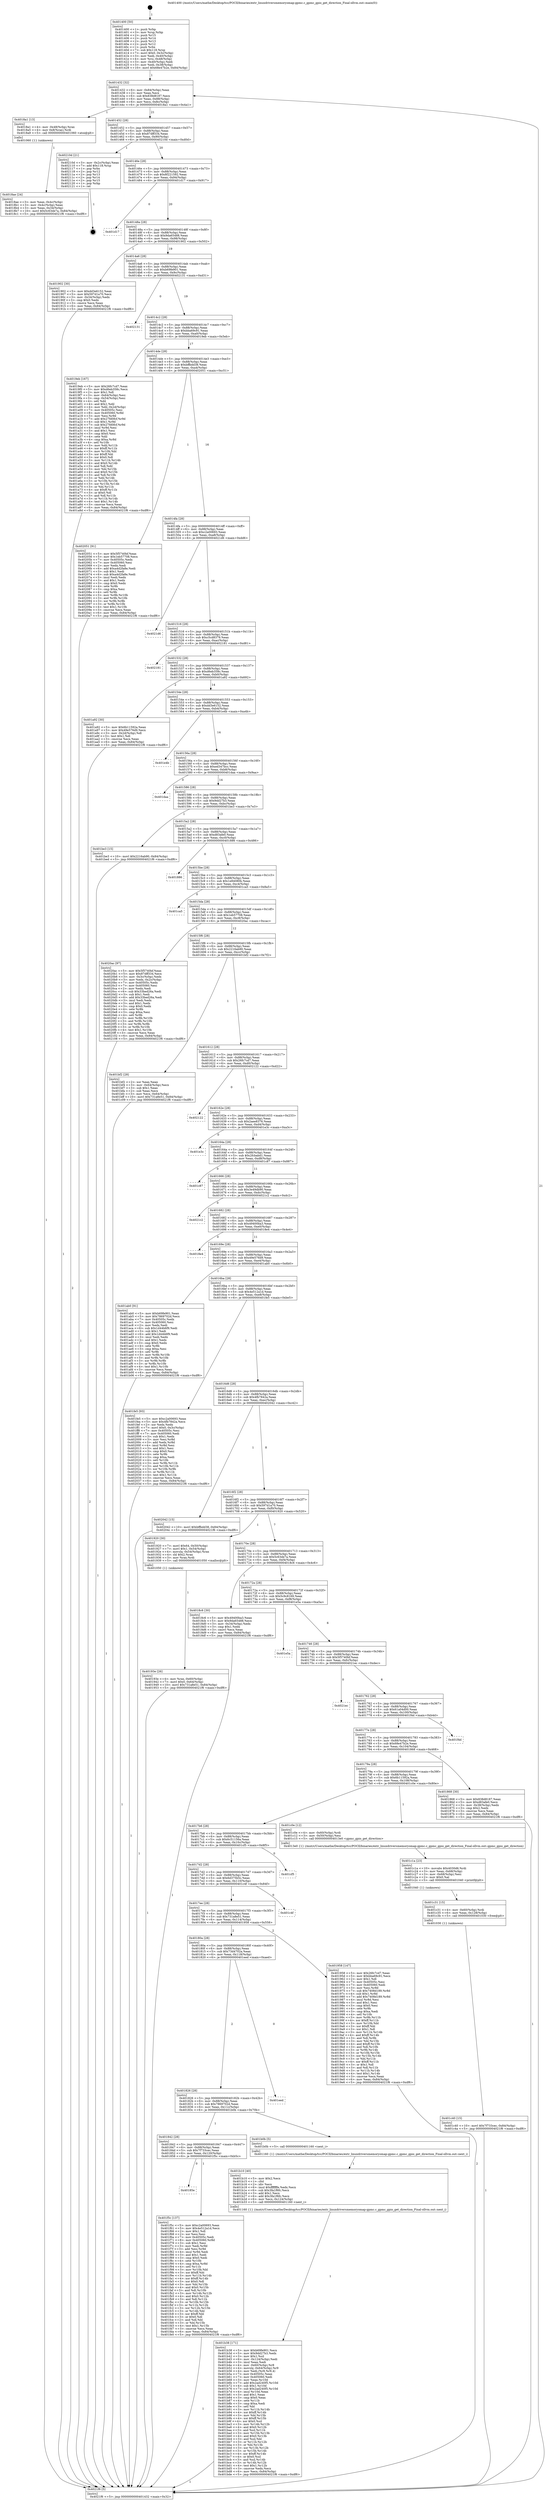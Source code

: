 digraph "0x401400" {
  label = "0x401400 (/mnt/c/Users/mathe/Desktop/tcc/POCII/binaries/extr_linuxdriversmemoryomap-gpmc.c_gpmc_gpio_get_direction_Final-ollvm.out::main(0))"
  labelloc = "t"
  node[shape=record]

  Entry [label="",width=0.3,height=0.3,shape=circle,fillcolor=black,style=filled]
  "0x401432" [label="{
     0x401432 [32]\l
     | [instrs]\l
     &nbsp;&nbsp;0x401432 \<+6\>: mov -0x84(%rbp),%eax\l
     &nbsp;&nbsp;0x401438 \<+2\>: mov %eax,%ecx\l
     &nbsp;&nbsp;0x40143a \<+6\>: sub $0x838d8187,%ecx\l
     &nbsp;&nbsp;0x401440 \<+6\>: mov %eax,-0x88(%rbp)\l
     &nbsp;&nbsp;0x401446 \<+6\>: mov %ecx,-0x8c(%rbp)\l
     &nbsp;&nbsp;0x40144c \<+6\>: je 00000000004018a1 \<main+0x4a1\>\l
  }"]
  "0x4018a1" [label="{
     0x4018a1 [13]\l
     | [instrs]\l
     &nbsp;&nbsp;0x4018a1 \<+4\>: mov -0x48(%rbp),%rax\l
     &nbsp;&nbsp;0x4018a5 \<+4\>: mov 0x8(%rax),%rdi\l
     &nbsp;&nbsp;0x4018a9 \<+5\>: call 0000000000401060 \<atoi@plt\>\l
     | [calls]\l
     &nbsp;&nbsp;0x401060 \{1\} (unknown)\l
  }"]
  "0x401452" [label="{
     0x401452 [28]\l
     | [instrs]\l
     &nbsp;&nbsp;0x401452 \<+5\>: jmp 0000000000401457 \<main+0x57\>\l
     &nbsp;&nbsp;0x401457 \<+6\>: mov -0x88(%rbp),%eax\l
     &nbsp;&nbsp;0x40145d \<+5\>: sub $0x87dff334,%eax\l
     &nbsp;&nbsp;0x401462 \<+6\>: mov %eax,-0x90(%rbp)\l
     &nbsp;&nbsp;0x401468 \<+6\>: je 000000000040210d \<main+0xd0d\>\l
  }"]
  Exit [label="",width=0.3,height=0.3,shape=circle,fillcolor=black,style=filled,peripheries=2]
  "0x40210d" [label="{
     0x40210d [21]\l
     | [instrs]\l
     &nbsp;&nbsp;0x40210d \<+3\>: mov -0x2c(%rbp),%eax\l
     &nbsp;&nbsp;0x402110 \<+7\>: add $0x118,%rsp\l
     &nbsp;&nbsp;0x402117 \<+1\>: pop %rbx\l
     &nbsp;&nbsp;0x402118 \<+2\>: pop %r12\l
     &nbsp;&nbsp;0x40211a \<+2\>: pop %r13\l
     &nbsp;&nbsp;0x40211c \<+2\>: pop %r14\l
     &nbsp;&nbsp;0x40211e \<+2\>: pop %r15\l
     &nbsp;&nbsp;0x402120 \<+1\>: pop %rbp\l
     &nbsp;&nbsp;0x402121 \<+1\>: ret\l
  }"]
  "0x40146e" [label="{
     0x40146e [28]\l
     | [instrs]\l
     &nbsp;&nbsp;0x40146e \<+5\>: jmp 0000000000401473 \<main+0x73\>\l
     &nbsp;&nbsp;0x401473 \<+6\>: mov -0x88(%rbp),%eax\l
     &nbsp;&nbsp;0x401479 \<+5\>: sub $0x8f221592,%eax\l
     &nbsp;&nbsp;0x40147e \<+6\>: mov %eax,-0x94(%rbp)\l
     &nbsp;&nbsp;0x401484 \<+6\>: je 0000000000401d17 \<main+0x917\>\l
  }"]
  "0x40185e" [label="{
     0x40185e\l
  }", style=dashed]
  "0x401d17" [label="{
     0x401d17\l
  }", style=dashed]
  "0x40148a" [label="{
     0x40148a [28]\l
     | [instrs]\l
     &nbsp;&nbsp;0x40148a \<+5\>: jmp 000000000040148f \<main+0x8f\>\l
     &nbsp;&nbsp;0x40148f \<+6\>: mov -0x88(%rbp),%eax\l
     &nbsp;&nbsp;0x401495 \<+5\>: sub $0x9da65488,%eax\l
     &nbsp;&nbsp;0x40149a \<+6\>: mov %eax,-0x98(%rbp)\l
     &nbsp;&nbsp;0x4014a0 \<+6\>: je 0000000000401902 \<main+0x502\>\l
  }"]
  "0x401f5c" [label="{
     0x401f5c [137]\l
     | [instrs]\l
     &nbsp;&nbsp;0x401f5c \<+5\>: mov $0xc2a00693,%eax\l
     &nbsp;&nbsp;0x401f61 \<+5\>: mov $0x4e512a1d,%ecx\l
     &nbsp;&nbsp;0x401f66 \<+2\>: mov $0x1,%dl\l
     &nbsp;&nbsp;0x401f68 \<+2\>: xor %esi,%esi\l
     &nbsp;&nbsp;0x401f6a \<+7\>: mov 0x40505c,%edi\l
     &nbsp;&nbsp;0x401f71 \<+8\>: mov 0x405060,%r8d\l
     &nbsp;&nbsp;0x401f79 \<+3\>: sub $0x1,%esi\l
     &nbsp;&nbsp;0x401f7c \<+3\>: mov %edi,%r9d\l
     &nbsp;&nbsp;0x401f7f \<+3\>: add %esi,%r9d\l
     &nbsp;&nbsp;0x401f82 \<+4\>: imul %r9d,%edi\l
     &nbsp;&nbsp;0x401f86 \<+3\>: and $0x1,%edi\l
     &nbsp;&nbsp;0x401f89 \<+3\>: cmp $0x0,%edi\l
     &nbsp;&nbsp;0x401f8c \<+4\>: sete %r10b\l
     &nbsp;&nbsp;0x401f90 \<+4\>: cmp $0xa,%r8d\l
     &nbsp;&nbsp;0x401f94 \<+4\>: setl %r11b\l
     &nbsp;&nbsp;0x401f98 \<+3\>: mov %r10b,%bl\l
     &nbsp;&nbsp;0x401f9b \<+3\>: xor $0xff,%bl\l
     &nbsp;&nbsp;0x401f9e \<+3\>: mov %r11b,%r14b\l
     &nbsp;&nbsp;0x401fa1 \<+4\>: xor $0xff,%r14b\l
     &nbsp;&nbsp;0x401fa5 \<+3\>: xor $0x0,%dl\l
     &nbsp;&nbsp;0x401fa8 \<+3\>: mov %bl,%r15b\l
     &nbsp;&nbsp;0x401fab \<+4\>: and $0x0,%r15b\l
     &nbsp;&nbsp;0x401faf \<+3\>: and %dl,%r10b\l
     &nbsp;&nbsp;0x401fb2 \<+3\>: mov %r14b,%r12b\l
     &nbsp;&nbsp;0x401fb5 \<+4\>: and $0x0,%r12b\l
     &nbsp;&nbsp;0x401fb9 \<+3\>: and %dl,%r11b\l
     &nbsp;&nbsp;0x401fbc \<+3\>: or %r10b,%r15b\l
     &nbsp;&nbsp;0x401fbf \<+3\>: or %r11b,%r12b\l
     &nbsp;&nbsp;0x401fc2 \<+3\>: xor %r12b,%r15b\l
     &nbsp;&nbsp;0x401fc5 \<+3\>: or %r14b,%bl\l
     &nbsp;&nbsp;0x401fc8 \<+3\>: xor $0xff,%bl\l
     &nbsp;&nbsp;0x401fcb \<+3\>: or $0x0,%dl\l
     &nbsp;&nbsp;0x401fce \<+2\>: and %dl,%bl\l
     &nbsp;&nbsp;0x401fd0 \<+3\>: or %bl,%r15b\l
     &nbsp;&nbsp;0x401fd3 \<+4\>: test $0x1,%r15b\l
     &nbsp;&nbsp;0x401fd7 \<+3\>: cmovne %ecx,%eax\l
     &nbsp;&nbsp;0x401fda \<+6\>: mov %eax,-0x84(%rbp)\l
     &nbsp;&nbsp;0x401fe0 \<+5\>: jmp 00000000004021f6 \<main+0xdf6\>\l
  }"]
  "0x401902" [label="{
     0x401902 [30]\l
     | [instrs]\l
     &nbsp;&nbsp;0x401902 \<+5\>: mov $0xdd3e6152,%eax\l
     &nbsp;&nbsp;0x401907 \<+5\>: mov $0x597d1a70,%ecx\l
     &nbsp;&nbsp;0x40190c \<+3\>: mov -0x34(%rbp),%edx\l
     &nbsp;&nbsp;0x40190f \<+3\>: cmp $0x0,%edx\l
     &nbsp;&nbsp;0x401912 \<+3\>: cmove %ecx,%eax\l
     &nbsp;&nbsp;0x401915 \<+6\>: mov %eax,-0x84(%rbp)\l
     &nbsp;&nbsp;0x40191b \<+5\>: jmp 00000000004021f6 \<main+0xdf6\>\l
  }"]
  "0x4014a6" [label="{
     0x4014a6 [28]\l
     | [instrs]\l
     &nbsp;&nbsp;0x4014a6 \<+5\>: jmp 00000000004014ab \<main+0xab\>\l
     &nbsp;&nbsp;0x4014ab \<+6\>: mov -0x88(%rbp),%eax\l
     &nbsp;&nbsp;0x4014b1 \<+5\>: sub $0xb69fe901,%eax\l
     &nbsp;&nbsp;0x4014b6 \<+6\>: mov %eax,-0x9c(%rbp)\l
     &nbsp;&nbsp;0x4014bc \<+6\>: je 0000000000402131 \<main+0xd31\>\l
  }"]
  "0x401c40" [label="{
     0x401c40 [15]\l
     | [instrs]\l
     &nbsp;&nbsp;0x401c40 \<+10\>: movl $0x7f733cec,-0x84(%rbp)\l
     &nbsp;&nbsp;0x401c4a \<+5\>: jmp 00000000004021f6 \<main+0xdf6\>\l
  }"]
  "0x402131" [label="{
     0x402131\l
  }", style=dashed]
  "0x4014c2" [label="{
     0x4014c2 [28]\l
     | [instrs]\l
     &nbsp;&nbsp;0x4014c2 \<+5\>: jmp 00000000004014c7 \<main+0xc7\>\l
     &nbsp;&nbsp;0x4014c7 \<+6\>: mov -0x88(%rbp),%eax\l
     &nbsp;&nbsp;0x4014cd \<+5\>: sub $0xbba69c91,%eax\l
     &nbsp;&nbsp;0x4014d2 \<+6\>: mov %eax,-0xa0(%rbp)\l
     &nbsp;&nbsp;0x4014d8 \<+6\>: je 00000000004019eb \<main+0x5eb\>\l
  }"]
  "0x401c31" [label="{
     0x401c31 [15]\l
     | [instrs]\l
     &nbsp;&nbsp;0x401c31 \<+4\>: mov -0x60(%rbp),%rdi\l
     &nbsp;&nbsp;0x401c35 \<+6\>: mov %eax,-0x128(%rbp)\l
     &nbsp;&nbsp;0x401c3b \<+5\>: call 0000000000401030 \<free@plt\>\l
     | [calls]\l
     &nbsp;&nbsp;0x401030 \{1\} (unknown)\l
  }"]
  "0x4019eb" [label="{
     0x4019eb [167]\l
     | [instrs]\l
     &nbsp;&nbsp;0x4019eb \<+5\>: mov $0x26fc7cd7,%eax\l
     &nbsp;&nbsp;0x4019f0 \<+5\>: mov $0xd6eb358c,%ecx\l
     &nbsp;&nbsp;0x4019f5 \<+2\>: mov $0x1,%dl\l
     &nbsp;&nbsp;0x4019f7 \<+3\>: mov -0x64(%rbp),%esi\l
     &nbsp;&nbsp;0x4019fa \<+3\>: cmp -0x54(%rbp),%esi\l
     &nbsp;&nbsp;0x4019fd \<+4\>: setl %dil\l
     &nbsp;&nbsp;0x401a01 \<+4\>: and $0x1,%dil\l
     &nbsp;&nbsp;0x401a05 \<+4\>: mov %dil,-0x2d(%rbp)\l
     &nbsp;&nbsp;0x401a09 \<+7\>: mov 0x40505c,%esi\l
     &nbsp;&nbsp;0x401a10 \<+8\>: mov 0x405060,%r8d\l
     &nbsp;&nbsp;0x401a18 \<+3\>: mov %esi,%r9d\l
     &nbsp;&nbsp;0x401a1b \<+7\>: add $0x27fd0fcf,%r9d\l
     &nbsp;&nbsp;0x401a22 \<+4\>: sub $0x1,%r9d\l
     &nbsp;&nbsp;0x401a26 \<+7\>: sub $0x27fd0fcf,%r9d\l
     &nbsp;&nbsp;0x401a2d \<+4\>: imul %r9d,%esi\l
     &nbsp;&nbsp;0x401a31 \<+3\>: and $0x1,%esi\l
     &nbsp;&nbsp;0x401a34 \<+3\>: cmp $0x0,%esi\l
     &nbsp;&nbsp;0x401a37 \<+4\>: sete %dil\l
     &nbsp;&nbsp;0x401a3b \<+4\>: cmp $0xa,%r8d\l
     &nbsp;&nbsp;0x401a3f \<+4\>: setl %r10b\l
     &nbsp;&nbsp;0x401a43 \<+3\>: mov %dil,%r11b\l
     &nbsp;&nbsp;0x401a46 \<+4\>: xor $0xff,%r11b\l
     &nbsp;&nbsp;0x401a4a \<+3\>: mov %r10b,%bl\l
     &nbsp;&nbsp;0x401a4d \<+3\>: xor $0xff,%bl\l
     &nbsp;&nbsp;0x401a50 \<+3\>: xor $0x0,%dl\l
     &nbsp;&nbsp;0x401a53 \<+3\>: mov %r11b,%r14b\l
     &nbsp;&nbsp;0x401a56 \<+4\>: and $0x0,%r14b\l
     &nbsp;&nbsp;0x401a5a \<+3\>: and %dl,%dil\l
     &nbsp;&nbsp;0x401a5d \<+3\>: mov %bl,%r15b\l
     &nbsp;&nbsp;0x401a60 \<+4\>: and $0x0,%r15b\l
     &nbsp;&nbsp;0x401a64 \<+3\>: and %dl,%r10b\l
     &nbsp;&nbsp;0x401a67 \<+3\>: or %dil,%r14b\l
     &nbsp;&nbsp;0x401a6a \<+3\>: or %r10b,%r15b\l
     &nbsp;&nbsp;0x401a6d \<+3\>: xor %r15b,%r14b\l
     &nbsp;&nbsp;0x401a70 \<+3\>: or %bl,%r11b\l
     &nbsp;&nbsp;0x401a73 \<+4\>: xor $0xff,%r11b\l
     &nbsp;&nbsp;0x401a77 \<+3\>: or $0x0,%dl\l
     &nbsp;&nbsp;0x401a7a \<+3\>: and %dl,%r11b\l
     &nbsp;&nbsp;0x401a7d \<+3\>: or %r11b,%r14b\l
     &nbsp;&nbsp;0x401a80 \<+4\>: test $0x1,%r14b\l
     &nbsp;&nbsp;0x401a84 \<+3\>: cmovne %ecx,%eax\l
     &nbsp;&nbsp;0x401a87 \<+6\>: mov %eax,-0x84(%rbp)\l
     &nbsp;&nbsp;0x401a8d \<+5\>: jmp 00000000004021f6 \<main+0xdf6\>\l
  }"]
  "0x4014de" [label="{
     0x4014de [28]\l
     | [instrs]\l
     &nbsp;&nbsp;0x4014de \<+5\>: jmp 00000000004014e3 \<main+0xe3\>\l
     &nbsp;&nbsp;0x4014e3 \<+6\>: mov -0x88(%rbp),%eax\l
     &nbsp;&nbsp;0x4014e9 \<+5\>: sub $0xbffbdd38,%eax\l
     &nbsp;&nbsp;0x4014ee \<+6\>: mov %eax,-0xa4(%rbp)\l
     &nbsp;&nbsp;0x4014f4 \<+6\>: je 0000000000402051 \<main+0xc51\>\l
  }"]
  "0x401c1a" [label="{
     0x401c1a [23]\l
     | [instrs]\l
     &nbsp;&nbsp;0x401c1a \<+10\>: movabs $0x4030d6,%rdi\l
     &nbsp;&nbsp;0x401c24 \<+3\>: mov %eax,-0x68(%rbp)\l
     &nbsp;&nbsp;0x401c27 \<+3\>: mov -0x68(%rbp),%esi\l
     &nbsp;&nbsp;0x401c2a \<+2\>: mov $0x0,%al\l
     &nbsp;&nbsp;0x401c2c \<+5\>: call 0000000000401040 \<printf@plt\>\l
     | [calls]\l
     &nbsp;&nbsp;0x401040 \{1\} (unknown)\l
  }"]
  "0x402051" [label="{
     0x402051 [91]\l
     | [instrs]\l
     &nbsp;&nbsp;0x402051 \<+5\>: mov $0x5f5740bf,%eax\l
     &nbsp;&nbsp;0x402056 \<+5\>: mov $0x1eb57708,%ecx\l
     &nbsp;&nbsp;0x40205b \<+7\>: mov 0x40505c,%edx\l
     &nbsp;&nbsp;0x402062 \<+7\>: mov 0x405060,%esi\l
     &nbsp;&nbsp;0x402069 \<+2\>: mov %edx,%edi\l
     &nbsp;&nbsp;0x40206b \<+6\>: add $0xa4d2fa8e,%edi\l
     &nbsp;&nbsp;0x402071 \<+3\>: sub $0x1,%edi\l
     &nbsp;&nbsp;0x402074 \<+6\>: sub $0xa4d2fa8e,%edi\l
     &nbsp;&nbsp;0x40207a \<+3\>: imul %edi,%edx\l
     &nbsp;&nbsp;0x40207d \<+3\>: and $0x1,%edx\l
     &nbsp;&nbsp;0x402080 \<+3\>: cmp $0x0,%edx\l
     &nbsp;&nbsp;0x402083 \<+4\>: sete %r8b\l
     &nbsp;&nbsp;0x402087 \<+3\>: cmp $0xa,%esi\l
     &nbsp;&nbsp;0x40208a \<+4\>: setl %r9b\l
     &nbsp;&nbsp;0x40208e \<+3\>: mov %r8b,%r10b\l
     &nbsp;&nbsp;0x402091 \<+3\>: and %r9b,%r10b\l
     &nbsp;&nbsp;0x402094 \<+3\>: xor %r9b,%r8b\l
     &nbsp;&nbsp;0x402097 \<+3\>: or %r8b,%r10b\l
     &nbsp;&nbsp;0x40209a \<+4\>: test $0x1,%r10b\l
     &nbsp;&nbsp;0x40209e \<+3\>: cmovne %ecx,%eax\l
     &nbsp;&nbsp;0x4020a1 \<+6\>: mov %eax,-0x84(%rbp)\l
     &nbsp;&nbsp;0x4020a7 \<+5\>: jmp 00000000004021f6 \<main+0xdf6\>\l
  }"]
  "0x4014fa" [label="{
     0x4014fa [28]\l
     | [instrs]\l
     &nbsp;&nbsp;0x4014fa \<+5\>: jmp 00000000004014ff \<main+0xff\>\l
     &nbsp;&nbsp;0x4014ff \<+6\>: mov -0x88(%rbp),%eax\l
     &nbsp;&nbsp;0x401505 \<+5\>: sub $0xc2a00693,%eax\l
     &nbsp;&nbsp;0x40150a \<+6\>: mov %eax,-0xa8(%rbp)\l
     &nbsp;&nbsp;0x401510 \<+6\>: je 00000000004021d6 \<main+0xdd6\>\l
  }"]
  "0x401b38" [label="{
     0x401b38 [171]\l
     | [instrs]\l
     &nbsp;&nbsp;0x401b38 \<+5\>: mov $0xb69fe901,%ecx\l
     &nbsp;&nbsp;0x401b3d \<+5\>: mov $0x9dd27b3,%edx\l
     &nbsp;&nbsp;0x401b42 \<+3\>: mov $0x1,%sil\l
     &nbsp;&nbsp;0x401b45 \<+6\>: mov -0x124(%rbp),%edi\l
     &nbsp;&nbsp;0x401b4b \<+3\>: imul %eax,%edi\l
     &nbsp;&nbsp;0x401b4e \<+4\>: mov -0x60(%rbp),%r8\l
     &nbsp;&nbsp;0x401b52 \<+4\>: movslq -0x64(%rbp),%r9\l
     &nbsp;&nbsp;0x401b56 \<+4\>: mov %edi,(%r8,%r9,4)\l
     &nbsp;&nbsp;0x401b5a \<+7\>: mov 0x40505c,%eax\l
     &nbsp;&nbsp;0x401b61 \<+7\>: mov 0x405060,%edi\l
     &nbsp;&nbsp;0x401b68 \<+3\>: mov %eax,%r10d\l
     &nbsp;&nbsp;0x401b6b \<+7\>: add $0x2ad240f5,%r10d\l
     &nbsp;&nbsp;0x401b72 \<+4\>: sub $0x1,%r10d\l
     &nbsp;&nbsp;0x401b76 \<+7\>: sub $0x2ad240f5,%r10d\l
     &nbsp;&nbsp;0x401b7d \<+4\>: imul %r10d,%eax\l
     &nbsp;&nbsp;0x401b81 \<+3\>: and $0x1,%eax\l
     &nbsp;&nbsp;0x401b84 \<+3\>: cmp $0x0,%eax\l
     &nbsp;&nbsp;0x401b87 \<+4\>: sete %r11b\l
     &nbsp;&nbsp;0x401b8b \<+3\>: cmp $0xa,%edi\l
     &nbsp;&nbsp;0x401b8e \<+3\>: setl %bl\l
     &nbsp;&nbsp;0x401b91 \<+3\>: mov %r11b,%r14b\l
     &nbsp;&nbsp;0x401b94 \<+4\>: xor $0xff,%r14b\l
     &nbsp;&nbsp;0x401b98 \<+3\>: mov %bl,%r15b\l
     &nbsp;&nbsp;0x401b9b \<+4\>: xor $0xff,%r15b\l
     &nbsp;&nbsp;0x401b9f \<+4\>: xor $0x0,%sil\l
     &nbsp;&nbsp;0x401ba3 \<+3\>: mov %r14b,%r12b\l
     &nbsp;&nbsp;0x401ba6 \<+4\>: and $0x0,%r12b\l
     &nbsp;&nbsp;0x401baa \<+3\>: and %sil,%r11b\l
     &nbsp;&nbsp;0x401bad \<+3\>: mov %r15b,%r13b\l
     &nbsp;&nbsp;0x401bb0 \<+4\>: and $0x0,%r13b\l
     &nbsp;&nbsp;0x401bb4 \<+3\>: and %sil,%bl\l
     &nbsp;&nbsp;0x401bb7 \<+3\>: or %r11b,%r12b\l
     &nbsp;&nbsp;0x401bba \<+3\>: or %bl,%r13b\l
     &nbsp;&nbsp;0x401bbd \<+3\>: xor %r13b,%r12b\l
     &nbsp;&nbsp;0x401bc0 \<+3\>: or %r15b,%r14b\l
     &nbsp;&nbsp;0x401bc3 \<+4\>: xor $0xff,%r14b\l
     &nbsp;&nbsp;0x401bc7 \<+4\>: or $0x0,%sil\l
     &nbsp;&nbsp;0x401bcb \<+3\>: and %sil,%r14b\l
     &nbsp;&nbsp;0x401bce \<+3\>: or %r14b,%r12b\l
     &nbsp;&nbsp;0x401bd1 \<+4\>: test $0x1,%r12b\l
     &nbsp;&nbsp;0x401bd5 \<+3\>: cmovne %edx,%ecx\l
     &nbsp;&nbsp;0x401bd8 \<+6\>: mov %ecx,-0x84(%rbp)\l
     &nbsp;&nbsp;0x401bde \<+5\>: jmp 00000000004021f6 \<main+0xdf6\>\l
  }"]
  "0x4021d6" [label="{
     0x4021d6\l
  }", style=dashed]
  "0x401516" [label="{
     0x401516 [28]\l
     | [instrs]\l
     &nbsp;&nbsp;0x401516 \<+5\>: jmp 000000000040151b \<main+0x11b\>\l
     &nbsp;&nbsp;0x40151b \<+6\>: mov -0x88(%rbp),%eax\l
     &nbsp;&nbsp;0x401521 \<+5\>: sub $0xc5cd8379,%eax\l
     &nbsp;&nbsp;0x401526 \<+6\>: mov %eax,-0xac(%rbp)\l
     &nbsp;&nbsp;0x40152c \<+6\>: je 0000000000402181 \<main+0xd81\>\l
  }"]
  "0x401b10" [label="{
     0x401b10 [40]\l
     | [instrs]\l
     &nbsp;&nbsp;0x401b10 \<+5\>: mov $0x2,%ecx\l
     &nbsp;&nbsp;0x401b15 \<+1\>: cltd\l
     &nbsp;&nbsp;0x401b16 \<+2\>: idiv %ecx\l
     &nbsp;&nbsp;0x401b18 \<+6\>: imul $0xfffffffe,%edx,%ecx\l
     &nbsp;&nbsp;0x401b1e \<+6\>: sub $0x3fa1f6fc,%ecx\l
     &nbsp;&nbsp;0x401b24 \<+3\>: add $0x1,%ecx\l
     &nbsp;&nbsp;0x401b27 \<+6\>: add $0x3fa1f6fc,%ecx\l
     &nbsp;&nbsp;0x401b2d \<+6\>: mov %ecx,-0x124(%rbp)\l
     &nbsp;&nbsp;0x401b33 \<+5\>: call 0000000000401160 \<next_i\>\l
     | [calls]\l
     &nbsp;&nbsp;0x401160 \{1\} (/mnt/c/Users/mathe/Desktop/tcc/POCII/binaries/extr_linuxdriversmemoryomap-gpmc.c_gpmc_gpio_get_direction_Final-ollvm.out::next_i)\l
  }"]
  "0x402181" [label="{
     0x402181\l
  }", style=dashed]
  "0x401532" [label="{
     0x401532 [28]\l
     | [instrs]\l
     &nbsp;&nbsp;0x401532 \<+5\>: jmp 0000000000401537 \<main+0x137\>\l
     &nbsp;&nbsp;0x401537 \<+6\>: mov -0x88(%rbp),%eax\l
     &nbsp;&nbsp;0x40153d \<+5\>: sub $0xd6eb358c,%eax\l
     &nbsp;&nbsp;0x401542 \<+6\>: mov %eax,-0xb0(%rbp)\l
     &nbsp;&nbsp;0x401548 \<+6\>: je 0000000000401a92 \<main+0x692\>\l
  }"]
  "0x401842" [label="{
     0x401842 [28]\l
     | [instrs]\l
     &nbsp;&nbsp;0x401842 \<+5\>: jmp 0000000000401847 \<main+0x447\>\l
     &nbsp;&nbsp;0x401847 \<+6\>: mov -0x88(%rbp),%eax\l
     &nbsp;&nbsp;0x40184d \<+5\>: sub $0x7f733cec,%eax\l
     &nbsp;&nbsp;0x401852 \<+6\>: mov %eax,-0x120(%rbp)\l
     &nbsp;&nbsp;0x401858 \<+6\>: je 0000000000401f5c \<main+0xb5c\>\l
  }"]
  "0x401a92" [label="{
     0x401a92 [30]\l
     | [instrs]\l
     &nbsp;&nbsp;0x401a92 \<+5\>: mov $0x6b11592a,%eax\l
     &nbsp;&nbsp;0x401a97 \<+5\>: mov $0x49e576d9,%ecx\l
     &nbsp;&nbsp;0x401a9c \<+3\>: mov -0x2d(%rbp),%dl\l
     &nbsp;&nbsp;0x401a9f \<+3\>: test $0x1,%dl\l
     &nbsp;&nbsp;0x401aa2 \<+3\>: cmovne %ecx,%eax\l
     &nbsp;&nbsp;0x401aa5 \<+6\>: mov %eax,-0x84(%rbp)\l
     &nbsp;&nbsp;0x401aab \<+5\>: jmp 00000000004021f6 \<main+0xdf6\>\l
  }"]
  "0x40154e" [label="{
     0x40154e [28]\l
     | [instrs]\l
     &nbsp;&nbsp;0x40154e \<+5\>: jmp 0000000000401553 \<main+0x153\>\l
     &nbsp;&nbsp;0x401553 \<+6\>: mov -0x88(%rbp),%eax\l
     &nbsp;&nbsp;0x401559 \<+5\>: sub $0xdd3e6152,%eax\l
     &nbsp;&nbsp;0x40155e \<+6\>: mov %eax,-0xb4(%rbp)\l
     &nbsp;&nbsp;0x401564 \<+6\>: je 0000000000401e4b \<main+0xa4b\>\l
  }"]
  "0x401b0b" [label="{
     0x401b0b [5]\l
     | [instrs]\l
     &nbsp;&nbsp;0x401b0b \<+5\>: call 0000000000401160 \<next_i\>\l
     | [calls]\l
     &nbsp;&nbsp;0x401160 \{1\} (/mnt/c/Users/mathe/Desktop/tcc/POCII/binaries/extr_linuxdriversmemoryomap-gpmc.c_gpmc_gpio_get_direction_Final-ollvm.out::next_i)\l
  }"]
  "0x401e4b" [label="{
     0x401e4b\l
  }", style=dashed]
  "0x40156a" [label="{
     0x40156a [28]\l
     | [instrs]\l
     &nbsp;&nbsp;0x40156a \<+5\>: jmp 000000000040156f \<main+0x16f\>\l
     &nbsp;&nbsp;0x40156f \<+6\>: mov -0x88(%rbp),%eax\l
     &nbsp;&nbsp;0x401575 \<+5\>: sub $0xed347bcc,%eax\l
     &nbsp;&nbsp;0x40157a \<+6\>: mov %eax,-0xb8(%rbp)\l
     &nbsp;&nbsp;0x401580 \<+6\>: je 0000000000401daa \<main+0x9aa\>\l
  }"]
  "0x401826" [label="{
     0x401826 [28]\l
     | [instrs]\l
     &nbsp;&nbsp;0x401826 \<+5\>: jmp 000000000040182b \<main+0x42b\>\l
     &nbsp;&nbsp;0x40182b \<+6\>: mov -0x88(%rbp),%eax\l
     &nbsp;&nbsp;0x401831 \<+5\>: sub $0x7869702d,%eax\l
     &nbsp;&nbsp;0x401836 \<+6\>: mov %eax,-0x11c(%rbp)\l
     &nbsp;&nbsp;0x40183c \<+6\>: je 0000000000401b0b \<main+0x70b\>\l
  }"]
  "0x401daa" [label="{
     0x401daa\l
  }", style=dashed]
  "0x401586" [label="{
     0x401586 [28]\l
     | [instrs]\l
     &nbsp;&nbsp;0x401586 \<+5\>: jmp 000000000040158b \<main+0x18b\>\l
     &nbsp;&nbsp;0x40158b \<+6\>: mov -0x88(%rbp),%eax\l
     &nbsp;&nbsp;0x401591 \<+5\>: sub $0x9dd27b3,%eax\l
     &nbsp;&nbsp;0x401596 \<+6\>: mov %eax,-0xbc(%rbp)\l
     &nbsp;&nbsp;0x40159c \<+6\>: je 0000000000401be3 \<main+0x7e3\>\l
  }"]
  "0x401eed" [label="{
     0x401eed\l
  }", style=dashed]
  "0x401be3" [label="{
     0x401be3 [15]\l
     | [instrs]\l
     &nbsp;&nbsp;0x401be3 \<+10\>: movl $0x2216ab90,-0x84(%rbp)\l
     &nbsp;&nbsp;0x401bed \<+5\>: jmp 00000000004021f6 \<main+0xdf6\>\l
  }"]
  "0x4015a2" [label="{
     0x4015a2 [28]\l
     | [instrs]\l
     &nbsp;&nbsp;0x4015a2 \<+5\>: jmp 00000000004015a7 \<main+0x1a7\>\l
     &nbsp;&nbsp;0x4015a7 \<+6\>: mov -0x88(%rbp),%eax\l
     &nbsp;&nbsp;0x4015ad \<+5\>: sub $0xd83afe0,%eax\l
     &nbsp;&nbsp;0x4015b2 \<+6\>: mov %eax,-0xc0(%rbp)\l
     &nbsp;&nbsp;0x4015b8 \<+6\>: je 0000000000401886 \<main+0x486\>\l
  }"]
  "0x40180a" [label="{
     0x40180a [28]\l
     | [instrs]\l
     &nbsp;&nbsp;0x40180a \<+5\>: jmp 000000000040180f \<main+0x40f\>\l
     &nbsp;&nbsp;0x40180f \<+6\>: mov -0x88(%rbp),%eax\l
     &nbsp;&nbsp;0x401815 \<+5\>: sub $0x73d4702a,%eax\l
     &nbsp;&nbsp;0x40181a \<+6\>: mov %eax,-0x118(%rbp)\l
     &nbsp;&nbsp;0x401820 \<+6\>: je 0000000000401eed \<main+0xaed\>\l
  }"]
  "0x401886" [label="{
     0x401886\l
  }", style=dashed]
  "0x4015be" [label="{
     0x4015be [28]\l
     | [instrs]\l
     &nbsp;&nbsp;0x4015be \<+5\>: jmp 00000000004015c3 \<main+0x1c3\>\l
     &nbsp;&nbsp;0x4015c3 \<+6\>: mov -0x88(%rbp),%eax\l
     &nbsp;&nbsp;0x4015c9 \<+5\>: sub $0x1e84080b,%eax\l
     &nbsp;&nbsp;0x4015ce \<+6\>: mov %eax,-0xc4(%rbp)\l
     &nbsp;&nbsp;0x4015d4 \<+6\>: je 0000000000401ca5 \<main+0x8a5\>\l
  }"]
  "0x401958" [label="{
     0x401958 [147]\l
     | [instrs]\l
     &nbsp;&nbsp;0x401958 \<+5\>: mov $0x26fc7cd7,%eax\l
     &nbsp;&nbsp;0x40195d \<+5\>: mov $0xbba69c91,%ecx\l
     &nbsp;&nbsp;0x401962 \<+2\>: mov $0x1,%dl\l
     &nbsp;&nbsp;0x401964 \<+7\>: mov 0x40505c,%esi\l
     &nbsp;&nbsp;0x40196b \<+7\>: mov 0x405060,%edi\l
     &nbsp;&nbsp;0x401972 \<+3\>: mov %esi,%r8d\l
     &nbsp;&nbsp;0x401975 \<+7\>: sub $0x7408d189,%r8d\l
     &nbsp;&nbsp;0x40197c \<+4\>: sub $0x1,%r8d\l
     &nbsp;&nbsp;0x401980 \<+7\>: add $0x7408d189,%r8d\l
     &nbsp;&nbsp;0x401987 \<+4\>: imul %r8d,%esi\l
     &nbsp;&nbsp;0x40198b \<+3\>: and $0x1,%esi\l
     &nbsp;&nbsp;0x40198e \<+3\>: cmp $0x0,%esi\l
     &nbsp;&nbsp;0x401991 \<+4\>: sete %r9b\l
     &nbsp;&nbsp;0x401995 \<+3\>: cmp $0xa,%edi\l
     &nbsp;&nbsp;0x401998 \<+4\>: setl %r10b\l
     &nbsp;&nbsp;0x40199c \<+3\>: mov %r9b,%r11b\l
     &nbsp;&nbsp;0x40199f \<+4\>: xor $0xff,%r11b\l
     &nbsp;&nbsp;0x4019a3 \<+3\>: mov %r10b,%bl\l
     &nbsp;&nbsp;0x4019a6 \<+3\>: xor $0xff,%bl\l
     &nbsp;&nbsp;0x4019a9 \<+3\>: xor $0x1,%dl\l
     &nbsp;&nbsp;0x4019ac \<+3\>: mov %r11b,%r14b\l
     &nbsp;&nbsp;0x4019af \<+4\>: and $0xff,%r14b\l
     &nbsp;&nbsp;0x4019b3 \<+3\>: and %dl,%r9b\l
     &nbsp;&nbsp;0x4019b6 \<+3\>: mov %bl,%r15b\l
     &nbsp;&nbsp;0x4019b9 \<+4\>: and $0xff,%r15b\l
     &nbsp;&nbsp;0x4019bd \<+3\>: and %dl,%r10b\l
     &nbsp;&nbsp;0x4019c0 \<+3\>: or %r9b,%r14b\l
     &nbsp;&nbsp;0x4019c3 \<+3\>: or %r10b,%r15b\l
     &nbsp;&nbsp;0x4019c6 \<+3\>: xor %r15b,%r14b\l
     &nbsp;&nbsp;0x4019c9 \<+3\>: or %bl,%r11b\l
     &nbsp;&nbsp;0x4019cc \<+4\>: xor $0xff,%r11b\l
     &nbsp;&nbsp;0x4019d0 \<+3\>: or $0x1,%dl\l
     &nbsp;&nbsp;0x4019d3 \<+3\>: and %dl,%r11b\l
     &nbsp;&nbsp;0x4019d6 \<+3\>: or %r11b,%r14b\l
     &nbsp;&nbsp;0x4019d9 \<+4\>: test $0x1,%r14b\l
     &nbsp;&nbsp;0x4019dd \<+3\>: cmovne %ecx,%eax\l
     &nbsp;&nbsp;0x4019e0 \<+6\>: mov %eax,-0x84(%rbp)\l
     &nbsp;&nbsp;0x4019e6 \<+5\>: jmp 00000000004021f6 \<main+0xdf6\>\l
  }"]
  "0x401ca5" [label="{
     0x401ca5\l
  }", style=dashed]
  "0x4015da" [label="{
     0x4015da [28]\l
     | [instrs]\l
     &nbsp;&nbsp;0x4015da \<+5\>: jmp 00000000004015df \<main+0x1df\>\l
     &nbsp;&nbsp;0x4015df \<+6\>: mov -0x88(%rbp),%eax\l
     &nbsp;&nbsp;0x4015e5 \<+5\>: sub $0x1eb57708,%eax\l
     &nbsp;&nbsp;0x4015ea \<+6\>: mov %eax,-0xc8(%rbp)\l
     &nbsp;&nbsp;0x4015f0 \<+6\>: je 00000000004020ac \<main+0xcac\>\l
  }"]
  "0x4017ee" [label="{
     0x4017ee [28]\l
     | [instrs]\l
     &nbsp;&nbsp;0x4017ee \<+5\>: jmp 00000000004017f3 \<main+0x3f3\>\l
     &nbsp;&nbsp;0x4017f3 \<+6\>: mov -0x88(%rbp),%eax\l
     &nbsp;&nbsp;0x4017f9 \<+5\>: sub $0x731a8e51,%eax\l
     &nbsp;&nbsp;0x4017fe \<+6\>: mov %eax,-0x114(%rbp)\l
     &nbsp;&nbsp;0x401804 \<+6\>: je 0000000000401958 \<main+0x558\>\l
  }"]
  "0x4020ac" [label="{
     0x4020ac [97]\l
     | [instrs]\l
     &nbsp;&nbsp;0x4020ac \<+5\>: mov $0x5f5740bf,%eax\l
     &nbsp;&nbsp;0x4020b1 \<+5\>: mov $0x87dff334,%ecx\l
     &nbsp;&nbsp;0x4020b6 \<+3\>: mov -0x3c(%rbp),%edx\l
     &nbsp;&nbsp;0x4020b9 \<+3\>: mov %edx,-0x2c(%rbp)\l
     &nbsp;&nbsp;0x4020bc \<+7\>: mov 0x40505c,%edx\l
     &nbsp;&nbsp;0x4020c3 \<+7\>: mov 0x405060,%esi\l
     &nbsp;&nbsp;0x4020ca \<+2\>: mov %edx,%edi\l
     &nbsp;&nbsp;0x4020cc \<+6\>: sub $0x33bed26a,%edi\l
     &nbsp;&nbsp;0x4020d2 \<+3\>: sub $0x1,%edi\l
     &nbsp;&nbsp;0x4020d5 \<+6\>: add $0x33bed26a,%edi\l
     &nbsp;&nbsp;0x4020db \<+3\>: imul %edi,%edx\l
     &nbsp;&nbsp;0x4020de \<+3\>: and $0x1,%edx\l
     &nbsp;&nbsp;0x4020e1 \<+3\>: cmp $0x0,%edx\l
     &nbsp;&nbsp;0x4020e4 \<+4\>: sete %r8b\l
     &nbsp;&nbsp;0x4020e8 \<+3\>: cmp $0xa,%esi\l
     &nbsp;&nbsp;0x4020eb \<+4\>: setl %r9b\l
     &nbsp;&nbsp;0x4020ef \<+3\>: mov %r8b,%r10b\l
     &nbsp;&nbsp;0x4020f2 \<+3\>: and %r9b,%r10b\l
     &nbsp;&nbsp;0x4020f5 \<+3\>: xor %r9b,%r8b\l
     &nbsp;&nbsp;0x4020f8 \<+3\>: or %r8b,%r10b\l
     &nbsp;&nbsp;0x4020fb \<+4\>: test $0x1,%r10b\l
     &nbsp;&nbsp;0x4020ff \<+3\>: cmovne %ecx,%eax\l
     &nbsp;&nbsp;0x402102 \<+6\>: mov %eax,-0x84(%rbp)\l
     &nbsp;&nbsp;0x402108 \<+5\>: jmp 00000000004021f6 \<main+0xdf6\>\l
  }"]
  "0x4015f6" [label="{
     0x4015f6 [28]\l
     | [instrs]\l
     &nbsp;&nbsp;0x4015f6 \<+5\>: jmp 00000000004015fb \<main+0x1fb\>\l
     &nbsp;&nbsp;0x4015fb \<+6\>: mov -0x88(%rbp),%eax\l
     &nbsp;&nbsp;0x401601 \<+5\>: sub $0x2216ab90,%eax\l
     &nbsp;&nbsp;0x401606 \<+6\>: mov %eax,-0xcc(%rbp)\l
     &nbsp;&nbsp;0x40160c \<+6\>: je 0000000000401bf2 \<main+0x7f2\>\l
  }"]
  "0x401c4f" [label="{
     0x401c4f\l
  }", style=dashed]
  "0x401bf2" [label="{
     0x401bf2 [28]\l
     | [instrs]\l
     &nbsp;&nbsp;0x401bf2 \<+2\>: xor %eax,%eax\l
     &nbsp;&nbsp;0x401bf4 \<+3\>: mov -0x64(%rbp),%ecx\l
     &nbsp;&nbsp;0x401bf7 \<+3\>: sub $0x1,%eax\l
     &nbsp;&nbsp;0x401bfa \<+2\>: sub %eax,%ecx\l
     &nbsp;&nbsp;0x401bfc \<+3\>: mov %ecx,-0x64(%rbp)\l
     &nbsp;&nbsp;0x401bff \<+10\>: movl $0x731a8e51,-0x84(%rbp)\l
     &nbsp;&nbsp;0x401c09 \<+5\>: jmp 00000000004021f6 \<main+0xdf6\>\l
  }"]
  "0x401612" [label="{
     0x401612 [28]\l
     | [instrs]\l
     &nbsp;&nbsp;0x401612 \<+5\>: jmp 0000000000401617 \<main+0x217\>\l
     &nbsp;&nbsp;0x401617 \<+6\>: mov -0x88(%rbp),%eax\l
     &nbsp;&nbsp;0x40161d \<+5\>: sub $0x26fc7cd7,%eax\l
     &nbsp;&nbsp;0x401622 \<+6\>: mov %eax,-0xd0(%rbp)\l
     &nbsp;&nbsp;0x401628 \<+6\>: je 0000000000402122 \<main+0xd22\>\l
  }"]
  "0x4017d2" [label="{
     0x4017d2 [28]\l
     | [instrs]\l
     &nbsp;&nbsp;0x4017d2 \<+5\>: jmp 00000000004017d7 \<main+0x3d7\>\l
     &nbsp;&nbsp;0x4017d7 \<+6\>: mov -0x88(%rbp),%eax\l
     &nbsp;&nbsp;0x4017dd \<+5\>: sub $0x6d375b5c,%eax\l
     &nbsp;&nbsp;0x4017e2 \<+6\>: mov %eax,-0x110(%rbp)\l
     &nbsp;&nbsp;0x4017e8 \<+6\>: je 0000000000401c4f \<main+0x84f\>\l
  }"]
  "0x402122" [label="{
     0x402122\l
  }", style=dashed]
  "0x40162e" [label="{
     0x40162e [28]\l
     | [instrs]\l
     &nbsp;&nbsp;0x40162e \<+5\>: jmp 0000000000401633 \<main+0x233\>\l
     &nbsp;&nbsp;0x401633 \<+6\>: mov -0x88(%rbp),%eax\l
     &nbsp;&nbsp;0x401639 \<+5\>: sub $0x2aee8376,%eax\l
     &nbsp;&nbsp;0x40163e \<+6\>: mov %eax,-0xd4(%rbp)\l
     &nbsp;&nbsp;0x401644 \<+6\>: je 0000000000401e3c \<main+0xa3c\>\l
  }"]
  "0x401cf5" [label="{
     0x401cf5\l
  }", style=dashed]
  "0x401e3c" [label="{
     0x401e3c\l
  }", style=dashed]
  "0x40164a" [label="{
     0x40164a [28]\l
     | [instrs]\l
     &nbsp;&nbsp;0x40164a \<+5\>: jmp 000000000040164f \<main+0x24f\>\l
     &nbsp;&nbsp;0x40164f \<+6\>: mov -0x88(%rbp),%eax\l
     &nbsp;&nbsp;0x401655 \<+5\>: sub $0x2fcbabd1,%eax\l
     &nbsp;&nbsp;0x40165a \<+6\>: mov %eax,-0xd8(%rbp)\l
     &nbsp;&nbsp;0x401660 \<+6\>: je 0000000000401c87 \<main+0x887\>\l
  }"]
  "0x4017b6" [label="{
     0x4017b6 [28]\l
     | [instrs]\l
     &nbsp;&nbsp;0x4017b6 \<+5\>: jmp 00000000004017bb \<main+0x3bb\>\l
     &nbsp;&nbsp;0x4017bb \<+6\>: mov -0x88(%rbp),%eax\l
     &nbsp;&nbsp;0x4017c1 \<+5\>: sub $0x6c51156a,%eax\l
     &nbsp;&nbsp;0x4017c6 \<+6\>: mov %eax,-0x10c(%rbp)\l
     &nbsp;&nbsp;0x4017cc \<+6\>: je 0000000000401cf5 \<main+0x8f5\>\l
  }"]
  "0x401c87" [label="{
     0x401c87\l
  }", style=dashed]
  "0x401666" [label="{
     0x401666 [28]\l
     | [instrs]\l
     &nbsp;&nbsp;0x401666 \<+5\>: jmp 000000000040166b \<main+0x26b\>\l
     &nbsp;&nbsp;0x40166b \<+6\>: mov -0x88(%rbp),%eax\l
     &nbsp;&nbsp;0x401671 \<+5\>: sub $0x3e49db90,%eax\l
     &nbsp;&nbsp;0x401676 \<+6\>: mov %eax,-0xdc(%rbp)\l
     &nbsp;&nbsp;0x40167c \<+6\>: je 00000000004021c2 \<main+0xdc2\>\l
  }"]
  "0x401c0e" [label="{
     0x401c0e [12]\l
     | [instrs]\l
     &nbsp;&nbsp;0x401c0e \<+4\>: mov -0x60(%rbp),%rdi\l
     &nbsp;&nbsp;0x401c12 \<+3\>: mov -0x50(%rbp),%esi\l
     &nbsp;&nbsp;0x401c15 \<+5\>: call 00000000004013e0 \<gpmc_gpio_get_direction\>\l
     | [calls]\l
     &nbsp;&nbsp;0x4013e0 \{1\} (/mnt/c/Users/mathe/Desktop/tcc/POCII/binaries/extr_linuxdriversmemoryomap-gpmc.c_gpmc_gpio_get_direction_Final-ollvm.out::gpmc_gpio_get_direction)\l
  }"]
  "0x4021c2" [label="{
     0x4021c2\l
  }", style=dashed]
  "0x401682" [label="{
     0x401682 [28]\l
     | [instrs]\l
     &nbsp;&nbsp;0x401682 \<+5\>: jmp 0000000000401687 \<main+0x287\>\l
     &nbsp;&nbsp;0x401687 \<+6\>: mov -0x88(%rbp),%eax\l
     &nbsp;&nbsp;0x40168d \<+5\>: sub $0x49400ba3,%eax\l
     &nbsp;&nbsp;0x401692 \<+6\>: mov %eax,-0xe0(%rbp)\l
     &nbsp;&nbsp;0x401698 \<+6\>: je 00000000004018e4 \<main+0x4e4\>\l
  }"]
  "0x40193e" [label="{
     0x40193e [26]\l
     | [instrs]\l
     &nbsp;&nbsp;0x40193e \<+4\>: mov %rax,-0x60(%rbp)\l
     &nbsp;&nbsp;0x401942 \<+7\>: movl $0x0,-0x64(%rbp)\l
     &nbsp;&nbsp;0x401949 \<+10\>: movl $0x731a8e51,-0x84(%rbp)\l
     &nbsp;&nbsp;0x401953 \<+5\>: jmp 00000000004021f6 \<main+0xdf6\>\l
  }"]
  "0x4018e4" [label="{
     0x4018e4\l
  }", style=dashed]
  "0x40169e" [label="{
     0x40169e [28]\l
     | [instrs]\l
     &nbsp;&nbsp;0x40169e \<+5\>: jmp 00000000004016a3 \<main+0x2a3\>\l
     &nbsp;&nbsp;0x4016a3 \<+6\>: mov -0x88(%rbp),%eax\l
     &nbsp;&nbsp;0x4016a9 \<+5\>: sub $0x49e576d9,%eax\l
     &nbsp;&nbsp;0x4016ae \<+6\>: mov %eax,-0xe4(%rbp)\l
     &nbsp;&nbsp;0x4016b4 \<+6\>: je 0000000000401ab0 \<main+0x6b0\>\l
  }"]
  "0x4018ae" [label="{
     0x4018ae [24]\l
     | [instrs]\l
     &nbsp;&nbsp;0x4018ae \<+3\>: mov %eax,-0x4c(%rbp)\l
     &nbsp;&nbsp;0x4018b1 \<+3\>: mov -0x4c(%rbp),%eax\l
     &nbsp;&nbsp;0x4018b4 \<+3\>: mov %eax,-0x34(%rbp)\l
     &nbsp;&nbsp;0x4018b7 \<+10\>: movl $0x5c63de7a,-0x84(%rbp)\l
     &nbsp;&nbsp;0x4018c1 \<+5\>: jmp 00000000004021f6 \<main+0xdf6\>\l
  }"]
  "0x401ab0" [label="{
     0x401ab0 [91]\l
     | [instrs]\l
     &nbsp;&nbsp;0x401ab0 \<+5\>: mov $0xb69fe901,%eax\l
     &nbsp;&nbsp;0x401ab5 \<+5\>: mov $0x7869702d,%ecx\l
     &nbsp;&nbsp;0x401aba \<+7\>: mov 0x40505c,%edx\l
     &nbsp;&nbsp;0x401ac1 \<+7\>: mov 0x405060,%esi\l
     &nbsp;&nbsp;0x401ac8 \<+2\>: mov %edx,%edi\l
     &nbsp;&nbsp;0x401aca \<+6\>: sub $0x1d44b6f9,%edi\l
     &nbsp;&nbsp;0x401ad0 \<+3\>: sub $0x1,%edi\l
     &nbsp;&nbsp;0x401ad3 \<+6\>: add $0x1d44b6f9,%edi\l
     &nbsp;&nbsp;0x401ad9 \<+3\>: imul %edi,%edx\l
     &nbsp;&nbsp;0x401adc \<+3\>: and $0x1,%edx\l
     &nbsp;&nbsp;0x401adf \<+3\>: cmp $0x0,%edx\l
     &nbsp;&nbsp;0x401ae2 \<+4\>: sete %r8b\l
     &nbsp;&nbsp;0x401ae6 \<+3\>: cmp $0xa,%esi\l
     &nbsp;&nbsp;0x401ae9 \<+4\>: setl %r9b\l
     &nbsp;&nbsp;0x401aed \<+3\>: mov %r8b,%r10b\l
     &nbsp;&nbsp;0x401af0 \<+3\>: and %r9b,%r10b\l
     &nbsp;&nbsp;0x401af3 \<+3\>: xor %r9b,%r8b\l
     &nbsp;&nbsp;0x401af6 \<+3\>: or %r8b,%r10b\l
     &nbsp;&nbsp;0x401af9 \<+4\>: test $0x1,%r10b\l
     &nbsp;&nbsp;0x401afd \<+3\>: cmovne %ecx,%eax\l
     &nbsp;&nbsp;0x401b00 \<+6\>: mov %eax,-0x84(%rbp)\l
     &nbsp;&nbsp;0x401b06 \<+5\>: jmp 00000000004021f6 \<main+0xdf6\>\l
  }"]
  "0x4016ba" [label="{
     0x4016ba [28]\l
     | [instrs]\l
     &nbsp;&nbsp;0x4016ba \<+5\>: jmp 00000000004016bf \<main+0x2bf\>\l
     &nbsp;&nbsp;0x4016bf \<+6\>: mov -0x88(%rbp),%eax\l
     &nbsp;&nbsp;0x4016c5 \<+5\>: sub $0x4e512a1d,%eax\l
     &nbsp;&nbsp;0x4016ca \<+6\>: mov %eax,-0xe8(%rbp)\l
     &nbsp;&nbsp;0x4016d0 \<+6\>: je 0000000000401fe5 \<main+0xbe5\>\l
  }"]
  "0x401400" [label="{
     0x401400 [50]\l
     | [instrs]\l
     &nbsp;&nbsp;0x401400 \<+1\>: push %rbp\l
     &nbsp;&nbsp;0x401401 \<+3\>: mov %rsp,%rbp\l
     &nbsp;&nbsp;0x401404 \<+2\>: push %r15\l
     &nbsp;&nbsp;0x401406 \<+2\>: push %r14\l
     &nbsp;&nbsp;0x401408 \<+2\>: push %r13\l
     &nbsp;&nbsp;0x40140a \<+2\>: push %r12\l
     &nbsp;&nbsp;0x40140c \<+1\>: push %rbx\l
     &nbsp;&nbsp;0x40140d \<+7\>: sub $0x118,%rsp\l
     &nbsp;&nbsp;0x401414 \<+7\>: movl $0x0,-0x3c(%rbp)\l
     &nbsp;&nbsp;0x40141b \<+3\>: mov %edi,-0x40(%rbp)\l
     &nbsp;&nbsp;0x40141e \<+4\>: mov %rsi,-0x48(%rbp)\l
     &nbsp;&nbsp;0x401422 \<+3\>: mov -0x40(%rbp),%edi\l
     &nbsp;&nbsp;0x401425 \<+3\>: mov %edi,-0x38(%rbp)\l
     &nbsp;&nbsp;0x401428 \<+10\>: movl $0x68e47b2e,-0x84(%rbp)\l
  }"]
  "0x401fe5" [label="{
     0x401fe5 [93]\l
     | [instrs]\l
     &nbsp;&nbsp;0x401fe5 \<+5\>: mov $0xc2a00693,%eax\l
     &nbsp;&nbsp;0x401fea \<+5\>: mov $0x4fb7842a,%ecx\l
     &nbsp;&nbsp;0x401fef \<+2\>: xor %edx,%edx\l
     &nbsp;&nbsp;0x401ff1 \<+7\>: movl $0x0,-0x3c(%rbp)\l
     &nbsp;&nbsp;0x401ff8 \<+7\>: mov 0x40505c,%esi\l
     &nbsp;&nbsp;0x401fff \<+7\>: mov 0x405060,%edi\l
     &nbsp;&nbsp;0x402006 \<+3\>: sub $0x1,%edx\l
     &nbsp;&nbsp;0x402009 \<+3\>: mov %esi,%r8d\l
     &nbsp;&nbsp;0x40200c \<+3\>: add %edx,%r8d\l
     &nbsp;&nbsp;0x40200f \<+4\>: imul %r8d,%esi\l
     &nbsp;&nbsp;0x402013 \<+3\>: and $0x1,%esi\l
     &nbsp;&nbsp;0x402016 \<+3\>: cmp $0x0,%esi\l
     &nbsp;&nbsp;0x402019 \<+4\>: sete %r9b\l
     &nbsp;&nbsp;0x40201d \<+3\>: cmp $0xa,%edi\l
     &nbsp;&nbsp;0x402020 \<+4\>: setl %r10b\l
     &nbsp;&nbsp;0x402024 \<+3\>: mov %r9b,%r11b\l
     &nbsp;&nbsp;0x402027 \<+3\>: and %r10b,%r11b\l
     &nbsp;&nbsp;0x40202a \<+3\>: xor %r10b,%r9b\l
     &nbsp;&nbsp;0x40202d \<+3\>: or %r9b,%r11b\l
     &nbsp;&nbsp;0x402030 \<+4\>: test $0x1,%r11b\l
     &nbsp;&nbsp;0x402034 \<+3\>: cmovne %ecx,%eax\l
     &nbsp;&nbsp;0x402037 \<+6\>: mov %eax,-0x84(%rbp)\l
     &nbsp;&nbsp;0x40203d \<+5\>: jmp 00000000004021f6 \<main+0xdf6\>\l
  }"]
  "0x4016d6" [label="{
     0x4016d6 [28]\l
     | [instrs]\l
     &nbsp;&nbsp;0x4016d6 \<+5\>: jmp 00000000004016db \<main+0x2db\>\l
     &nbsp;&nbsp;0x4016db \<+6\>: mov -0x88(%rbp),%eax\l
     &nbsp;&nbsp;0x4016e1 \<+5\>: sub $0x4fb7842a,%eax\l
     &nbsp;&nbsp;0x4016e6 \<+6\>: mov %eax,-0xec(%rbp)\l
     &nbsp;&nbsp;0x4016ec \<+6\>: je 0000000000402042 \<main+0xc42\>\l
  }"]
  "0x4021f6" [label="{
     0x4021f6 [5]\l
     | [instrs]\l
     &nbsp;&nbsp;0x4021f6 \<+5\>: jmp 0000000000401432 \<main+0x32\>\l
  }"]
  "0x402042" [label="{
     0x402042 [15]\l
     | [instrs]\l
     &nbsp;&nbsp;0x402042 \<+10\>: movl $0xbffbdd38,-0x84(%rbp)\l
     &nbsp;&nbsp;0x40204c \<+5\>: jmp 00000000004021f6 \<main+0xdf6\>\l
  }"]
  "0x4016f2" [label="{
     0x4016f2 [28]\l
     | [instrs]\l
     &nbsp;&nbsp;0x4016f2 \<+5\>: jmp 00000000004016f7 \<main+0x2f7\>\l
     &nbsp;&nbsp;0x4016f7 \<+6\>: mov -0x88(%rbp),%eax\l
     &nbsp;&nbsp;0x4016fd \<+5\>: sub $0x597d1a70,%eax\l
     &nbsp;&nbsp;0x401702 \<+6\>: mov %eax,-0xf0(%rbp)\l
     &nbsp;&nbsp;0x401708 \<+6\>: je 0000000000401920 \<main+0x520\>\l
  }"]
  "0x40179a" [label="{
     0x40179a [28]\l
     | [instrs]\l
     &nbsp;&nbsp;0x40179a \<+5\>: jmp 000000000040179f \<main+0x39f\>\l
     &nbsp;&nbsp;0x40179f \<+6\>: mov -0x88(%rbp),%eax\l
     &nbsp;&nbsp;0x4017a5 \<+5\>: sub $0x6b11592a,%eax\l
     &nbsp;&nbsp;0x4017aa \<+6\>: mov %eax,-0x108(%rbp)\l
     &nbsp;&nbsp;0x4017b0 \<+6\>: je 0000000000401c0e \<main+0x80e\>\l
  }"]
  "0x401920" [label="{
     0x401920 [30]\l
     | [instrs]\l
     &nbsp;&nbsp;0x401920 \<+7\>: movl $0x64,-0x50(%rbp)\l
     &nbsp;&nbsp;0x401927 \<+7\>: movl $0x1,-0x54(%rbp)\l
     &nbsp;&nbsp;0x40192e \<+4\>: movslq -0x54(%rbp),%rax\l
     &nbsp;&nbsp;0x401932 \<+4\>: shl $0x2,%rax\l
     &nbsp;&nbsp;0x401936 \<+3\>: mov %rax,%rdi\l
     &nbsp;&nbsp;0x401939 \<+5\>: call 0000000000401050 \<malloc@plt\>\l
     | [calls]\l
     &nbsp;&nbsp;0x401050 \{1\} (unknown)\l
  }"]
  "0x40170e" [label="{
     0x40170e [28]\l
     | [instrs]\l
     &nbsp;&nbsp;0x40170e \<+5\>: jmp 0000000000401713 \<main+0x313\>\l
     &nbsp;&nbsp;0x401713 \<+6\>: mov -0x88(%rbp),%eax\l
     &nbsp;&nbsp;0x401719 \<+5\>: sub $0x5c63de7a,%eax\l
     &nbsp;&nbsp;0x40171e \<+6\>: mov %eax,-0xf4(%rbp)\l
     &nbsp;&nbsp;0x401724 \<+6\>: je 00000000004018c6 \<main+0x4c6\>\l
  }"]
  "0x401868" [label="{
     0x401868 [30]\l
     | [instrs]\l
     &nbsp;&nbsp;0x401868 \<+5\>: mov $0x838d8187,%eax\l
     &nbsp;&nbsp;0x40186d \<+5\>: mov $0xd83afe0,%ecx\l
     &nbsp;&nbsp;0x401872 \<+3\>: mov -0x38(%rbp),%edx\l
     &nbsp;&nbsp;0x401875 \<+3\>: cmp $0x2,%edx\l
     &nbsp;&nbsp;0x401878 \<+3\>: cmovne %ecx,%eax\l
     &nbsp;&nbsp;0x40187b \<+6\>: mov %eax,-0x84(%rbp)\l
     &nbsp;&nbsp;0x401881 \<+5\>: jmp 00000000004021f6 \<main+0xdf6\>\l
  }"]
  "0x4018c6" [label="{
     0x4018c6 [30]\l
     | [instrs]\l
     &nbsp;&nbsp;0x4018c6 \<+5\>: mov $0x49400ba3,%eax\l
     &nbsp;&nbsp;0x4018cb \<+5\>: mov $0x9da65488,%ecx\l
     &nbsp;&nbsp;0x4018d0 \<+3\>: mov -0x34(%rbp),%edx\l
     &nbsp;&nbsp;0x4018d3 \<+3\>: cmp $0x1,%edx\l
     &nbsp;&nbsp;0x4018d6 \<+3\>: cmovl %ecx,%eax\l
     &nbsp;&nbsp;0x4018d9 \<+6\>: mov %eax,-0x84(%rbp)\l
     &nbsp;&nbsp;0x4018df \<+5\>: jmp 00000000004021f6 \<main+0xdf6\>\l
  }"]
  "0x40172a" [label="{
     0x40172a [28]\l
     | [instrs]\l
     &nbsp;&nbsp;0x40172a \<+5\>: jmp 000000000040172f \<main+0x32f\>\l
     &nbsp;&nbsp;0x40172f \<+6\>: mov -0x88(%rbp),%eax\l
     &nbsp;&nbsp;0x401735 \<+5\>: sub $0x5c9c8169,%eax\l
     &nbsp;&nbsp;0x40173a \<+6\>: mov %eax,-0xf8(%rbp)\l
     &nbsp;&nbsp;0x401740 \<+6\>: je 0000000000401e5a \<main+0xa5a\>\l
  }"]
  "0x40177e" [label="{
     0x40177e [28]\l
     | [instrs]\l
     &nbsp;&nbsp;0x40177e \<+5\>: jmp 0000000000401783 \<main+0x383\>\l
     &nbsp;&nbsp;0x401783 \<+6\>: mov -0x88(%rbp),%eax\l
     &nbsp;&nbsp;0x401789 \<+5\>: sub $0x68e47b2e,%eax\l
     &nbsp;&nbsp;0x40178e \<+6\>: mov %eax,-0x104(%rbp)\l
     &nbsp;&nbsp;0x401794 \<+6\>: je 0000000000401868 \<main+0x468\>\l
  }"]
  "0x401e5a" [label="{
     0x401e5a\l
  }", style=dashed]
  "0x401746" [label="{
     0x401746 [28]\l
     | [instrs]\l
     &nbsp;&nbsp;0x401746 \<+5\>: jmp 000000000040174b \<main+0x34b\>\l
     &nbsp;&nbsp;0x40174b \<+6\>: mov -0x88(%rbp),%eax\l
     &nbsp;&nbsp;0x401751 \<+5\>: sub $0x5f5740bf,%eax\l
     &nbsp;&nbsp;0x401756 \<+6\>: mov %eax,-0xfc(%rbp)\l
     &nbsp;&nbsp;0x40175c \<+6\>: je 00000000004021ec \<main+0xdec\>\l
  }"]
  "0x401f4d" [label="{
     0x401f4d\l
  }", style=dashed]
  "0x4021ec" [label="{
     0x4021ec\l
  }", style=dashed]
  "0x401762" [label="{
     0x401762 [28]\l
     | [instrs]\l
     &nbsp;&nbsp;0x401762 \<+5\>: jmp 0000000000401767 \<main+0x367\>\l
     &nbsp;&nbsp;0x401767 \<+6\>: mov -0x88(%rbp),%eax\l
     &nbsp;&nbsp;0x40176d \<+5\>: sub $0x61a04d00,%eax\l
     &nbsp;&nbsp;0x401772 \<+6\>: mov %eax,-0x100(%rbp)\l
     &nbsp;&nbsp;0x401778 \<+6\>: je 0000000000401f4d \<main+0xb4d\>\l
  }"]
  Entry -> "0x401400" [label=" 1"]
  "0x401432" -> "0x4018a1" [label=" 1"]
  "0x401432" -> "0x401452" [label=" 21"]
  "0x40210d" -> Exit [label=" 1"]
  "0x401452" -> "0x40210d" [label=" 1"]
  "0x401452" -> "0x40146e" [label=" 20"]
  "0x4020ac" -> "0x4021f6" [label=" 1"]
  "0x40146e" -> "0x401d17" [label=" 0"]
  "0x40146e" -> "0x40148a" [label=" 20"]
  "0x402051" -> "0x4021f6" [label=" 1"]
  "0x40148a" -> "0x401902" [label=" 1"]
  "0x40148a" -> "0x4014a6" [label=" 19"]
  "0x402042" -> "0x4021f6" [label=" 1"]
  "0x4014a6" -> "0x402131" [label=" 0"]
  "0x4014a6" -> "0x4014c2" [label=" 19"]
  "0x401f5c" -> "0x4021f6" [label=" 1"]
  "0x4014c2" -> "0x4019eb" [label=" 2"]
  "0x4014c2" -> "0x4014de" [label=" 17"]
  "0x401842" -> "0x40185e" [label=" 0"]
  "0x4014de" -> "0x402051" [label=" 1"]
  "0x4014de" -> "0x4014fa" [label=" 16"]
  "0x401842" -> "0x401f5c" [label=" 1"]
  "0x4014fa" -> "0x4021d6" [label=" 0"]
  "0x4014fa" -> "0x401516" [label=" 16"]
  "0x401fe5" -> "0x4021f6" [label=" 1"]
  "0x401516" -> "0x402181" [label=" 0"]
  "0x401516" -> "0x401532" [label=" 16"]
  "0x401c40" -> "0x4021f6" [label=" 1"]
  "0x401532" -> "0x401a92" [label=" 2"]
  "0x401532" -> "0x40154e" [label=" 14"]
  "0x401c31" -> "0x401c40" [label=" 1"]
  "0x40154e" -> "0x401e4b" [label=" 0"]
  "0x40154e" -> "0x40156a" [label=" 14"]
  "0x401c1a" -> "0x401c31" [label=" 1"]
  "0x40156a" -> "0x401daa" [label=" 0"]
  "0x40156a" -> "0x401586" [label=" 14"]
  "0x401bf2" -> "0x4021f6" [label=" 1"]
  "0x401586" -> "0x401be3" [label=" 1"]
  "0x401586" -> "0x4015a2" [label=" 13"]
  "0x401be3" -> "0x4021f6" [label=" 1"]
  "0x4015a2" -> "0x401886" [label=" 0"]
  "0x4015a2" -> "0x4015be" [label=" 13"]
  "0x401b10" -> "0x401b38" [label=" 1"]
  "0x4015be" -> "0x401ca5" [label=" 0"]
  "0x4015be" -> "0x4015da" [label=" 13"]
  "0x401b0b" -> "0x401b10" [label=" 1"]
  "0x4015da" -> "0x4020ac" [label=" 1"]
  "0x4015da" -> "0x4015f6" [label=" 12"]
  "0x401826" -> "0x401b0b" [label=" 1"]
  "0x4015f6" -> "0x401bf2" [label=" 1"]
  "0x4015f6" -> "0x401612" [label=" 11"]
  "0x401c0e" -> "0x401c1a" [label=" 1"]
  "0x401612" -> "0x402122" [label=" 0"]
  "0x401612" -> "0x40162e" [label=" 11"]
  "0x40180a" -> "0x401eed" [label=" 0"]
  "0x40162e" -> "0x401e3c" [label=" 0"]
  "0x40162e" -> "0x40164a" [label=" 11"]
  "0x401b38" -> "0x4021f6" [label=" 1"]
  "0x40164a" -> "0x401c87" [label=" 0"]
  "0x40164a" -> "0x401666" [label=" 11"]
  "0x401a92" -> "0x4021f6" [label=" 2"]
  "0x401666" -> "0x4021c2" [label=" 0"]
  "0x401666" -> "0x401682" [label=" 11"]
  "0x4019eb" -> "0x4021f6" [label=" 2"]
  "0x401682" -> "0x4018e4" [label=" 0"]
  "0x401682" -> "0x40169e" [label=" 11"]
  "0x4017ee" -> "0x40180a" [label=" 2"]
  "0x40169e" -> "0x401ab0" [label=" 1"]
  "0x40169e" -> "0x4016ba" [label=" 10"]
  "0x4017ee" -> "0x401958" [label=" 2"]
  "0x4016ba" -> "0x401fe5" [label=" 1"]
  "0x4016ba" -> "0x4016d6" [label=" 9"]
  "0x401826" -> "0x401842" [label=" 1"]
  "0x4016d6" -> "0x402042" [label=" 1"]
  "0x4016d6" -> "0x4016f2" [label=" 8"]
  "0x4017d2" -> "0x4017ee" [label=" 4"]
  "0x4016f2" -> "0x401920" [label=" 1"]
  "0x4016f2" -> "0x40170e" [label=" 7"]
  "0x4017d2" -> "0x401c4f" [label=" 0"]
  "0x40170e" -> "0x4018c6" [label=" 1"]
  "0x40170e" -> "0x40172a" [label=" 6"]
  "0x40180a" -> "0x401826" [label=" 2"]
  "0x40172a" -> "0x401e5a" [label=" 0"]
  "0x40172a" -> "0x401746" [label=" 6"]
  "0x4017b6" -> "0x401cf5" [label=" 0"]
  "0x401746" -> "0x4021ec" [label=" 0"]
  "0x401746" -> "0x401762" [label=" 6"]
  "0x401ab0" -> "0x4021f6" [label=" 1"]
  "0x401762" -> "0x401f4d" [label=" 0"]
  "0x401762" -> "0x40177e" [label=" 6"]
  "0x4017b6" -> "0x4017d2" [label=" 4"]
  "0x40177e" -> "0x401868" [label=" 1"]
  "0x40177e" -> "0x40179a" [label=" 5"]
  "0x401868" -> "0x4021f6" [label=" 1"]
  "0x401400" -> "0x401432" [label=" 1"]
  "0x4021f6" -> "0x401432" [label=" 21"]
  "0x4018a1" -> "0x4018ae" [label=" 1"]
  "0x4018ae" -> "0x4021f6" [label=" 1"]
  "0x4018c6" -> "0x4021f6" [label=" 1"]
  "0x401902" -> "0x4021f6" [label=" 1"]
  "0x401920" -> "0x40193e" [label=" 1"]
  "0x40193e" -> "0x4021f6" [label=" 1"]
  "0x401958" -> "0x4021f6" [label=" 2"]
  "0x40179a" -> "0x401c0e" [label=" 1"]
  "0x40179a" -> "0x4017b6" [label=" 4"]
}
